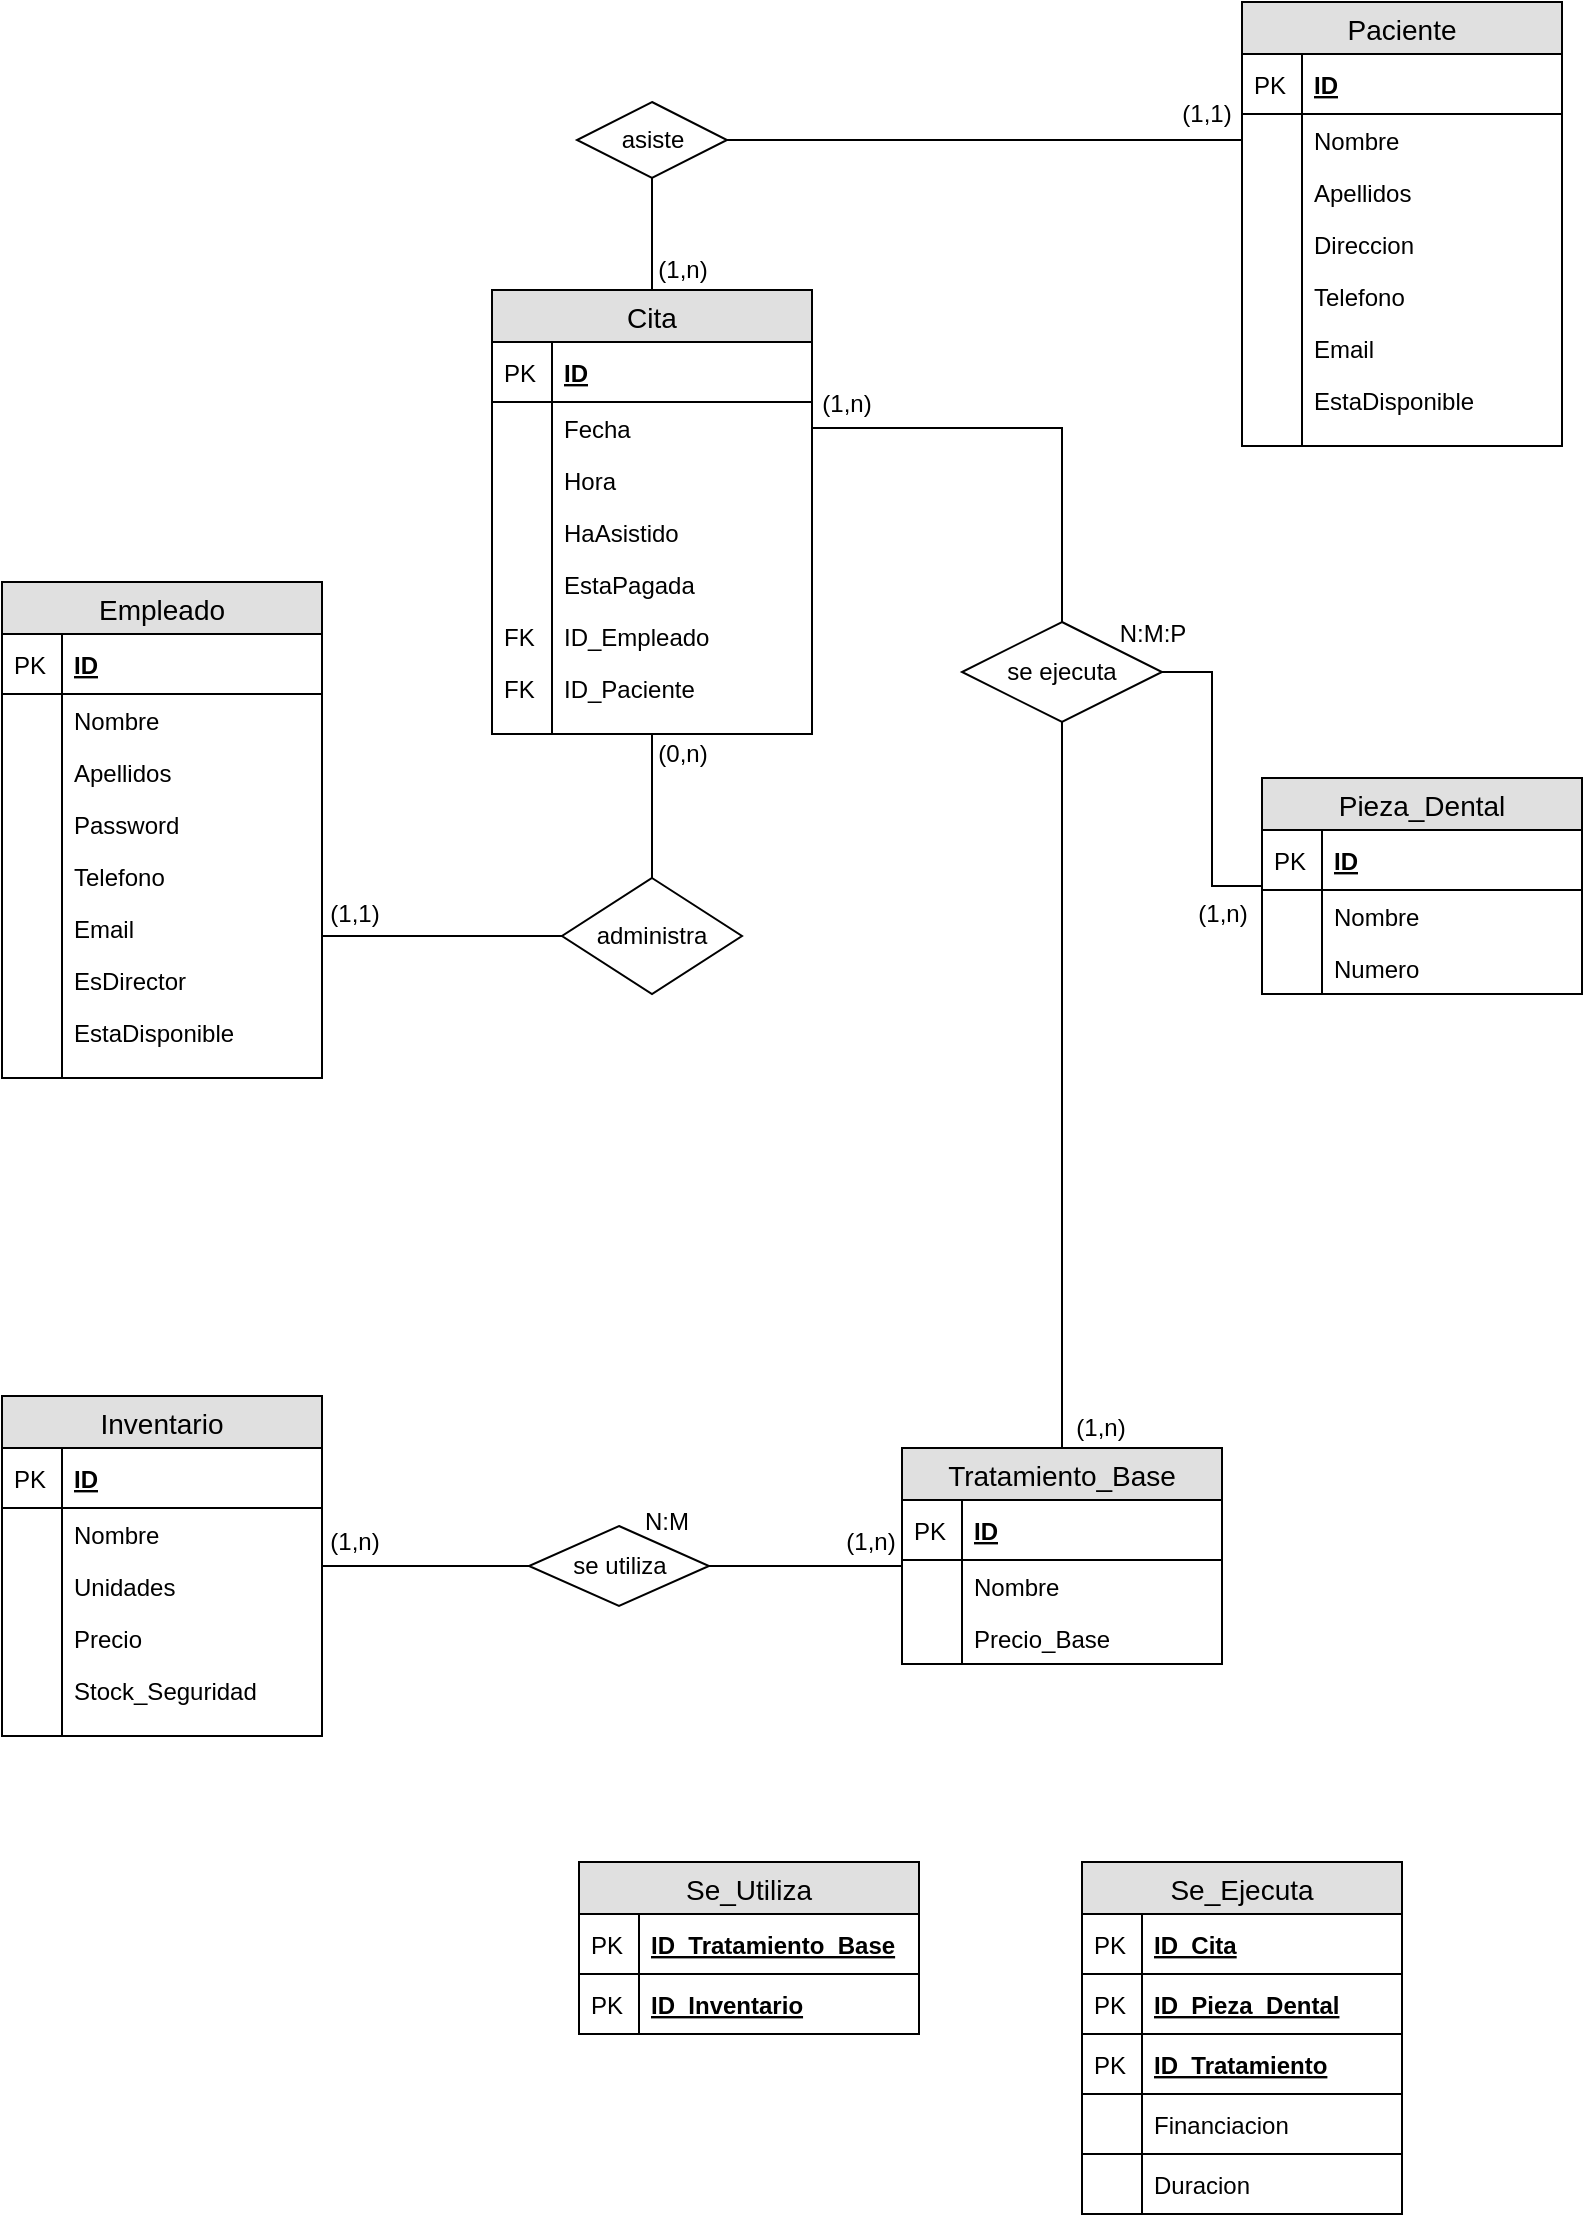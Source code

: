 <mxfile version="12.9.3" type="device"><diagram id="Tx36lfUSjRgfHyOX1LGo" name="Page-1"><mxGraphModel dx="253" dy="187" grid="1" gridSize="10" guides="1" tooltips="1" connect="1" arrows="1" fold="1" page="1" pageScale="1" pageWidth="827" pageHeight="1169" math="0" shadow="0"><root><mxCell id="0"/><mxCell id="1" parent="0"/><mxCell id="aUdV8fE91aCPdXSwW5t3-12" value="Empleado" style="swimlane;fontStyle=0;childLayout=stackLayout;horizontal=1;startSize=26;fillColor=#e0e0e0;horizontalStack=0;resizeParent=1;resizeParentMax=0;resizeLast=0;collapsible=1;marginBottom=0;swimlaneFillColor=#ffffff;align=center;fontSize=14;" parent="1" vertex="1"><mxGeometry x="20" y="320" width="160" height="248" as="geometry"/></mxCell><mxCell id="aUdV8fE91aCPdXSwW5t3-13" value="ID" style="shape=partialRectangle;top=0;left=0;right=0;bottom=1;align=left;verticalAlign=middle;fillColor=none;spacingLeft=34;spacingRight=4;overflow=hidden;rotatable=0;points=[[0,0.5],[1,0.5]];portConstraint=eastwest;dropTarget=0;fontStyle=5;fontSize=12;" parent="aUdV8fE91aCPdXSwW5t3-12" vertex="1"><mxGeometry y="26" width="160" height="30" as="geometry"/></mxCell><mxCell id="aUdV8fE91aCPdXSwW5t3-14" value="PK" style="shape=partialRectangle;top=0;left=0;bottom=0;fillColor=none;align=left;verticalAlign=middle;spacingLeft=4;spacingRight=4;overflow=hidden;rotatable=0;points=[];portConstraint=eastwest;part=1;fontSize=12;" parent="aUdV8fE91aCPdXSwW5t3-13" vertex="1" connectable="0"><mxGeometry width="30" height="30" as="geometry"/></mxCell><mxCell id="aUdV8fE91aCPdXSwW5t3-15" value="Nombre" style="shape=partialRectangle;top=0;left=0;right=0;bottom=0;align=left;verticalAlign=top;fillColor=none;spacingLeft=34;spacingRight=4;overflow=hidden;rotatable=0;points=[[0,0.5],[1,0.5]];portConstraint=eastwest;dropTarget=0;fontSize=12;" parent="aUdV8fE91aCPdXSwW5t3-12" vertex="1"><mxGeometry y="56" width="160" height="26" as="geometry"/></mxCell><mxCell id="aUdV8fE91aCPdXSwW5t3-16" value="" style="shape=partialRectangle;top=0;left=0;bottom=0;fillColor=none;align=left;verticalAlign=top;spacingLeft=4;spacingRight=4;overflow=hidden;rotatable=0;points=[];portConstraint=eastwest;part=1;fontSize=12;" parent="aUdV8fE91aCPdXSwW5t3-15" vertex="1" connectable="0"><mxGeometry width="30" height="26" as="geometry"/></mxCell><mxCell id="aUdV8fE91aCPdXSwW5t3-30" value="Apellidos" style="shape=partialRectangle;top=0;left=0;right=0;bottom=0;align=left;verticalAlign=top;fillColor=none;spacingLeft=34;spacingRight=4;overflow=hidden;rotatable=0;points=[[0,0.5],[1,0.5]];portConstraint=eastwest;dropTarget=0;fontSize=12;" parent="aUdV8fE91aCPdXSwW5t3-12" vertex="1"><mxGeometry y="82" width="160" height="26" as="geometry"/></mxCell><mxCell id="aUdV8fE91aCPdXSwW5t3-31" value="" style="shape=partialRectangle;top=0;left=0;bottom=0;fillColor=none;align=left;verticalAlign=top;spacingLeft=4;spacingRight=4;overflow=hidden;rotatable=0;points=[];portConstraint=eastwest;part=1;fontSize=12;" parent="aUdV8fE91aCPdXSwW5t3-30" vertex="1" connectable="0"><mxGeometry width="30" height="26" as="geometry"/></mxCell><mxCell id="aUdV8fE91aCPdXSwW5t3-28" value="Password" style="shape=partialRectangle;top=0;left=0;right=0;bottom=0;align=left;verticalAlign=top;fillColor=none;spacingLeft=34;spacingRight=4;overflow=hidden;rotatable=0;points=[[0,0.5],[1,0.5]];portConstraint=eastwest;dropTarget=0;fontSize=12;" parent="aUdV8fE91aCPdXSwW5t3-12" vertex="1"><mxGeometry y="108" width="160" height="26" as="geometry"/></mxCell><mxCell id="aUdV8fE91aCPdXSwW5t3-29" value="" style="shape=partialRectangle;top=0;left=0;bottom=0;fillColor=none;align=left;verticalAlign=top;spacingLeft=4;spacingRight=4;overflow=hidden;rotatable=0;points=[];portConstraint=eastwest;part=1;fontSize=12;" parent="aUdV8fE91aCPdXSwW5t3-28" vertex="1" connectable="0"><mxGeometry width="30" height="26" as="geometry"/></mxCell><mxCell id="4-BCz41WJfaNqsG2rHL3-26" value="Telefono" style="shape=partialRectangle;top=0;left=0;right=0;bottom=0;align=left;verticalAlign=top;fillColor=none;spacingLeft=34;spacingRight=4;overflow=hidden;rotatable=0;points=[[0,0.5],[1,0.5]];portConstraint=eastwest;dropTarget=0;fontSize=12;" parent="aUdV8fE91aCPdXSwW5t3-12" vertex="1"><mxGeometry y="134" width="160" height="26" as="geometry"/></mxCell><mxCell id="4-BCz41WJfaNqsG2rHL3-27" value="" style="shape=partialRectangle;top=0;left=0;bottom=0;fillColor=none;align=left;verticalAlign=top;spacingLeft=4;spacingRight=4;overflow=hidden;rotatable=0;points=[];portConstraint=eastwest;part=1;fontSize=12;" parent="4-BCz41WJfaNqsG2rHL3-26" vertex="1" connectable="0"><mxGeometry width="30" height="26" as="geometry"/></mxCell><mxCell id="4-BCz41WJfaNqsG2rHL3-28" value="Email" style="shape=partialRectangle;top=0;left=0;right=0;bottom=0;align=left;verticalAlign=top;fillColor=none;spacingLeft=34;spacingRight=4;overflow=hidden;rotatable=0;points=[[0,0.5],[1,0.5]];portConstraint=eastwest;dropTarget=0;fontSize=12;" parent="aUdV8fE91aCPdXSwW5t3-12" vertex="1"><mxGeometry y="160" width="160" height="26" as="geometry"/></mxCell><mxCell id="4-BCz41WJfaNqsG2rHL3-29" value="" style="shape=partialRectangle;top=0;left=0;bottom=0;fillColor=none;align=left;verticalAlign=top;spacingLeft=4;spacingRight=4;overflow=hidden;rotatable=0;points=[];portConstraint=eastwest;part=1;fontSize=12;" parent="4-BCz41WJfaNqsG2rHL3-28" vertex="1" connectable="0"><mxGeometry width="30" height="26" as="geometry"/></mxCell><mxCell id="DGEIQFM5SHNX0tYBTU3q-7" value="EsDirector" style="shape=partialRectangle;top=0;left=0;right=0;bottom=0;align=left;verticalAlign=top;fillColor=none;spacingLeft=34;spacingRight=4;overflow=hidden;rotatable=0;points=[[0,0.5],[1,0.5]];portConstraint=eastwest;dropTarget=0;fontSize=12;" parent="aUdV8fE91aCPdXSwW5t3-12" vertex="1"><mxGeometry y="186" width="160" height="26" as="geometry"/></mxCell><mxCell id="DGEIQFM5SHNX0tYBTU3q-8" value="" style="shape=partialRectangle;top=0;left=0;bottom=0;fillColor=none;align=left;verticalAlign=top;spacingLeft=4;spacingRight=4;overflow=hidden;rotatable=0;points=[];portConstraint=eastwest;part=1;fontSize=12;" parent="DGEIQFM5SHNX0tYBTU3q-7" vertex="1" connectable="0"><mxGeometry width="30" height="26" as="geometry"/></mxCell><mxCell id="POYbCG-bSl3dPNuhUvA1-7" value="EstaDisponible" style="shape=partialRectangle;top=0;left=0;right=0;bottom=0;align=left;verticalAlign=top;fillColor=none;spacingLeft=34;spacingRight=4;overflow=hidden;rotatable=0;points=[[0,0.5],[1,0.5]];portConstraint=eastwest;dropTarget=0;fontSize=12;" vertex="1" parent="aUdV8fE91aCPdXSwW5t3-12"><mxGeometry y="212" width="160" height="26" as="geometry"/></mxCell><mxCell id="POYbCG-bSl3dPNuhUvA1-8" value="" style="shape=partialRectangle;top=0;left=0;bottom=0;fillColor=none;align=left;verticalAlign=top;spacingLeft=4;spacingRight=4;overflow=hidden;rotatable=0;points=[];portConstraint=eastwest;part=1;fontSize=12;" vertex="1" connectable="0" parent="POYbCG-bSl3dPNuhUvA1-7"><mxGeometry width="30" height="26" as="geometry"/></mxCell><mxCell id="aUdV8fE91aCPdXSwW5t3-17" value="" style="shape=partialRectangle;top=0;left=0;right=0;bottom=0;align=left;verticalAlign=top;fillColor=none;spacingLeft=34;spacingRight=4;overflow=hidden;rotatable=0;points=[[0,0.5],[1,0.5]];portConstraint=eastwest;dropTarget=0;fontSize=12;" parent="aUdV8fE91aCPdXSwW5t3-12" vertex="1"><mxGeometry y="238" width="160" height="10" as="geometry"/></mxCell><mxCell id="aUdV8fE91aCPdXSwW5t3-18" value="" style="shape=partialRectangle;top=0;left=0;bottom=0;fillColor=none;align=left;verticalAlign=top;spacingLeft=4;spacingRight=4;overflow=hidden;rotatable=0;points=[];portConstraint=eastwest;part=1;fontSize=12;" parent="aUdV8fE91aCPdXSwW5t3-17" vertex="1" connectable="0"><mxGeometry width="30" height="10" as="geometry"/></mxCell><mxCell id="aUdV8fE91aCPdXSwW5t3-94" value="" style="edgeStyle=orthogonalEdgeStyle;rounded=0;orthogonalLoop=1;jettySize=auto;html=1;endArrow=none;endFill=0;entryX=0.5;entryY=1;entryDx=0;entryDy=0;entryPerimeter=0;" parent="1" source="aUdV8fE91aCPdXSwW5t3-84" target="aUdV8fE91aCPdXSwW5t3-41" edge="1"><mxGeometry relative="1" as="geometry"><mxPoint x="345" y="292" as="targetPoint"/></mxGeometry></mxCell><mxCell id="POYbCG-bSl3dPNuhUvA1-14" value="" style="edgeStyle=orthogonalEdgeStyle;rounded=0;orthogonalLoop=1;jettySize=auto;html=1;endArrow=none;endFill=0;entryX=1;entryY=0.654;entryDx=0;entryDy=0;entryPerimeter=0;" edge="1" parent="1" source="aUdV8fE91aCPdXSwW5t3-84" target="4-BCz41WJfaNqsG2rHL3-28"><mxGeometry relative="1" as="geometry"><mxPoint x="226.5" y="497" as="targetPoint"/></mxGeometry></mxCell><mxCell id="aUdV8fE91aCPdXSwW5t3-84" value="administra" style="shape=rhombus;perimeter=rhombusPerimeter;whiteSpace=wrap;html=1;align=center;" parent="1" vertex="1"><mxGeometry x="300" y="468" width="90" height="58" as="geometry"/></mxCell><mxCell id="aUdV8fE91aCPdXSwW5t3-117" style="edgeStyle=orthogonalEdgeStyle;rounded=0;orthogonalLoop=1;jettySize=auto;html=1;entryX=0.5;entryY=1;entryDx=0;entryDy=0;endArrow=none;endFill=0;" parent="1" source="aUdV8fE91aCPdXSwW5t3-32" target="aUdV8fE91aCPdXSwW5t3-115" edge="1"><mxGeometry relative="1" as="geometry"/></mxCell><mxCell id="aUdV8fE91aCPdXSwW5t3-32" value="Cita" style="swimlane;fontStyle=0;childLayout=stackLayout;horizontal=1;startSize=26;fillColor=#e0e0e0;horizontalStack=0;resizeParent=1;resizeParentMax=0;resizeLast=0;collapsible=1;marginBottom=0;swimlaneFillColor=#ffffff;align=center;fontSize=14;" parent="1" vertex="1"><mxGeometry x="265" y="174" width="160" height="222" as="geometry"/></mxCell><mxCell id="aUdV8fE91aCPdXSwW5t3-33" value="ID" style="shape=partialRectangle;top=0;left=0;right=0;bottom=1;align=left;verticalAlign=middle;fillColor=none;spacingLeft=34;spacingRight=4;overflow=hidden;rotatable=0;points=[[0,0.5],[1,0.5]];portConstraint=eastwest;dropTarget=0;fontStyle=5;fontSize=12;" parent="aUdV8fE91aCPdXSwW5t3-32" vertex="1"><mxGeometry y="26" width="160" height="30" as="geometry"/></mxCell><mxCell id="aUdV8fE91aCPdXSwW5t3-34" value="PK" style="shape=partialRectangle;top=0;left=0;bottom=0;fillColor=none;align=left;verticalAlign=middle;spacingLeft=4;spacingRight=4;overflow=hidden;rotatable=0;points=[];portConstraint=eastwest;part=1;fontSize=12;" parent="aUdV8fE91aCPdXSwW5t3-33" vertex="1" connectable="0"><mxGeometry width="30" height="30" as="geometry"/></mxCell><mxCell id="aUdV8fE91aCPdXSwW5t3-35" value="Fecha" style="shape=partialRectangle;top=0;left=0;right=0;bottom=0;align=left;verticalAlign=top;fillColor=none;spacingLeft=34;spacingRight=4;overflow=hidden;rotatable=0;points=[[0,0.5],[1,0.5]];portConstraint=eastwest;dropTarget=0;fontSize=12;" parent="aUdV8fE91aCPdXSwW5t3-32" vertex="1"><mxGeometry y="56" width="160" height="26" as="geometry"/></mxCell><mxCell id="aUdV8fE91aCPdXSwW5t3-36" value="" style="shape=partialRectangle;top=0;left=0;bottom=0;fillColor=none;align=left;verticalAlign=top;spacingLeft=4;spacingRight=4;overflow=hidden;rotatable=0;points=[];portConstraint=eastwest;part=1;fontSize=12;" parent="aUdV8fE91aCPdXSwW5t3-35" vertex="1" connectable="0"><mxGeometry width="30" height="26" as="geometry"/></mxCell><mxCell id="POYbCG-bSl3dPNuhUvA1-1" value="Hora" style="shape=partialRectangle;top=0;left=0;right=0;bottom=0;align=left;verticalAlign=top;fillColor=none;spacingLeft=34;spacingRight=4;overflow=hidden;rotatable=0;points=[[0,0.5],[1,0.5]];portConstraint=eastwest;dropTarget=0;fontSize=12;" vertex="1" parent="aUdV8fE91aCPdXSwW5t3-32"><mxGeometry y="82" width="160" height="26" as="geometry"/></mxCell><mxCell id="POYbCG-bSl3dPNuhUvA1-2" value="" style="shape=partialRectangle;top=0;left=0;bottom=0;fillColor=none;align=left;verticalAlign=top;spacingLeft=4;spacingRight=4;overflow=hidden;rotatable=0;points=[];portConstraint=eastwest;part=1;fontSize=12;" vertex="1" connectable="0" parent="POYbCG-bSl3dPNuhUvA1-1"><mxGeometry width="30" height="26" as="geometry"/></mxCell><mxCell id="POYbCG-bSl3dPNuhUvA1-3" value="HaAsistido" style="shape=partialRectangle;top=0;left=0;right=0;bottom=0;align=left;verticalAlign=top;fillColor=none;spacingLeft=34;spacingRight=4;overflow=hidden;rotatable=0;points=[[0,0.5],[1,0.5]];portConstraint=eastwest;dropTarget=0;fontSize=12;" vertex="1" parent="aUdV8fE91aCPdXSwW5t3-32"><mxGeometry y="108" width="160" height="26" as="geometry"/></mxCell><mxCell id="POYbCG-bSl3dPNuhUvA1-4" value="" style="shape=partialRectangle;top=0;left=0;bottom=0;fillColor=none;align=left;verticalAlign=top;spacingLeft=4;spacingRight=4;overflow=hidden;rotatable=0;points=[];portConstraint=eastwest;part=1;fontSize=12;" vertex="1" connectable="0" parent="POYbCG-bSl3dPNuhUvA1-3"><mxGeometry width="30" height="26" as="geometry"/></mxCell><mxCell id="POYbCG-bSl3dPNuhUvA1-11" value="EstaPagada" style="shape=partialRectangle;top=0;left=0;right=0;bottom=0;align=left;verticalAlign=top;fillColor=none;spacingLeft=34;spacingRight=4;overflow=hidden;rotatable=0;points=[[0,0.5],[1,0.5]];portConstraint=eastwest;dropTarget=0;fontSize=12;" vertex="1" parent="aUdV8fE91aCPdXSwW5t3-32"><mxGeometry y="134" width="160" height="26" as="geometry"/></mxCell><mxCell id="POYbCG-bSl3dPNuhUvA1-12" value="" style="shape=partialRectangle;top=0;left=0;bottom=0;fillColor=none;align=left;verticalAlign=top;spacingLeft=4;spacingRight=4;overflow=hidden;rotatable=0;points=[];portConstraint=eastwest;part=1;fontSize=12;" vertex="1" connectable="0" parent="POYbCG-bSl3dPNuhUvA1-11"><mxGeometry width="30" height="26" as="geometry"/></mxCell><mxCell id="4-BCz41WJfaNqsG2rHL3-3" value="ID_Empleado" style="shape=partialRectangle;top=0;left=0;right=0;bottom=0;align=left;verticalAlign=top;fillColor=none;spacingLeft=34;spacingRight=4;overflow=hidden;rotatable=0;points=[[0,0.5],[1,0.5]];portConstraint=eastwest;dropTarget=0;fontSize=12;" parent="aUdV8fE91aCPdXSwW5t3-32" vertex="1"><mxGeometry y="160" width="160" height="26" as="geometry"/></mxCell><mxCell id="4-BCz41WJfaNqsG2rHL3-4" value="FK" style="shape=partialRectangle;top=0;left=0;bottom=0;fillColor=none;align=left;verticalAlign=top;spacingLeft=4;spacingRight=4;overflow=hidden;rotatable=0;points=[];portConstraint=eastwest;part=1;fontSize=12;" parent="4-BCz41WJfaNqsG2rHL3-3" vertex="1" connectable="0"><mxGeometry width="30" height="26" as="geometry"/></mxCell><mxCell id="4-BCz41WJfaNqsG2rHL3-19" value="ID_Paciente" style="shape=partialRectangle;top=0;left=0;right=0;bottom=0;align=left;verticalAlign=top;fillColor=none;spacingLeft=34;spacingRight=4;overflow=hidden;rotatable=0;points=[[0,0.5],[1,0.5]];portConstraint=eastwest;dropTarget=0;fontSize=12;" parent="aUdV8fE91aCPdXSwW5t3-32" vertex="1"><mxGeometry y="186" width="160" height="26" as="geometry"/></mxCell><mxCell id="4-BCz41WJfaNqsG2rHL3-20" value="FK" style="shape=partialRectangle;top=0;left=0;bottom=0;fillColor=none;align=left;verticalAlign=top;spacingLeft=4;spacingRight=4;overflow=hidden;rotatable=0;points=[];portConstraint=eastwest;part=1;fontSize=12;" parent="4-BCz41WJfaNqsG2rHL3-19" vertex="1" connectable="0"><mxGeometry width="30" height="26" as="geometry"/></mxCell><mxCell id="aUdV8fE91aCPdXSwW5t3-41" value="" style="shape=partialRectangle;top=0;left=0;right=0;bottom=0;align=left;verticalAlign=top;fillColor=none;spacingLeft=34;spacingRight=4;overflow=hidden;rotatable=0;points=[[0,0.5],[1,0.5]];portConstraint=eastwest;dropTarget=0;fontSize=12;" parent="aUdV8fE91aCPdXSwW5t3-32" vertex="1"><mxGeometry y="212" width="160" height="10" as="geometry"/></mxCell><mxCell id="aUdV8fE91aCPdXSwW5t3-42" value="" style="shape=partialRectangle;top=0;left=0;bottom=0;fillColor=none;align=left;verticalAlign=top;spacingLeft=4;spacingRight=4;overflow=hidden;rotatable=0;points=[];portConstraint=eastwest;part=1;fontSize=12;" parent="aUdV8fE91aCPdXSwW5t3-41" vertex="1" connectable="0"><mxGeometry width="30" height="10" as="geometry"/></mxCell><mxCell id="aUdV8fE91aCPdXSwW5t3-113" value="(1,1)" style="text;html=1;align=center;verticalAlign=middle;resizable=0;points=[];autosize=1;" parent="1" vertex="1"><mxGeometry x="176" y="476" width="40" height="20" as="geometry"/></mxCell><mxCell id="aUdV8fE91aCPdXSwW5t3-114" value="(0,n)" style="text;html=1;align=center;verticalAlign=middle;resizable=0;points=[];autosize=1;" parent="1" vertex="1"><mxGeometry x="340" y="396" width="40" height="20" as="geometry"/></mxCell><mxCell id="aUdV8fE91aCPdXSwW5t3-118" style="edgeStyle=orthogonalEdgeStyle;rounded=0;orthogonalLoop=1;jettySize=auto;html=1;entryX=0;entryY=0.5;entryDx=0;entryDy=0;endArrow=none;endFill=0;" parent="1" source="aUdV8fE91aCPdXSwW5t3-115" target="aUdV8fE91aCPdXSwW5t3-68" edge="1"><mxGeometry relative="1" as="geometry"/></mxCell><mxCell id="aUdV8fE91aCPdXSwW5t3-115" value="asiste" style="shape=rhombus;perimeter=rhombusPerimeter;whiteSpace=wrap;html=1;align=center;" parent="1" vertex="1"><mxGeometry x="307.5" y="80" width="75" height="38" as="geometry"/></mxCell><mxCell id="aUdV8fE91aCPdXSwW5t3-119" value="(1,1)" style="text;html=1;align=center;verticalAlign=middle;resizable=0;points=[];autosize=1;" parent="1" vertex="1"><mxGeometry x="602" y="76" width="40" height="20" as="geometry"/></mxCell><mxCell id="aUdV8fE91aCPdXSwW5t3-120" value="(1,n)" style="text;html=1;align=center;verticalAlign=middle;resizable=0;points=[];autosize=1;" parent="1" vertex="1"><mxGeometry x="340" y="154" width="40" height="20" as="geometry"/></mxCell><mxCell id="aUdV8fE91aCPdXSwW5t3-65" value="Paciente" style="swimlane;fontStyle=0;childLayout=stackLayout;horizontal=1;startSize=26;fillColor=#e0e0e0;horizontalStack=0;resizeParent=1;resizeParentMax=0;resizeLast=0;collapsible=1;marginBottom=0;swimlaneFillColor=#ffffff;align=center;fontSize=14;" parent="1" vertex="1"><mxGeometry x="640" y="30" width="160" height="222" as="geometry"/></mxCell><mxCell id="aUdV8fE91aCPdXSwW5t3-66" value="ID" style="shape=partialRectangle;top=0;left=0;right=0;bottom=1;align=left;verticalAlign=middle;fillColor=none;spacingLeft=34;spacingRight=4;overflow=hidden;rotatable=0;points=[[0,0.5],[1,0.5]];portConstraint=eastwest;dropTarget=0;fontStyle=5;fontSize=12;" parent="aUdV8fE91aCPdXSwW5t3-65" vertex="1"><mxGeometry y="26" width="160" height="30" as="geometry"/></mxCell><mxCell id="aUdV8fE91aCPdXSwW5t3-67" value="PK" style="shape=partialRectangle;top=0;left=0;bottom=0;fillColor=none;align=left;verticalAlign=middle;spacingLeft=4;spacingRight=4;overflow=hidden;rotatable=0;points=[];portConstraint=eastwest;part=1;fontSize=12;" parent="aUdV8fE91aCPdXSwW5t3-66" vertex="1" connectable="0"><mxGeometry width="30" height="30" as="geometry"/></mxCell><mxCell id="aUdV8fE91aCPdXSwW5t3-68" value="Nombre" style="shape=partialRectangle;top=0;left=0;right=0;bottom=0;align=left;verticalAlign=top;fillColor=none;spacingLeft=34;spacingRight=4;overflow=hidden;rotatable=0;points=[[0,0.5],[1,0.5]];portConstraint=eastwest;dropTarget=0;fontSize=12;" parent="aUdV8fE91aCPdXSwW5t3-65" vertex="1"><mxGeometry y="56" width="160" height="26" as="geometry"/></mxCell><mxCell id="aUdV8fE91aCPdXSwW5t3-69" value="" style="shape=partialRectangle;top=0;left=0;bottom=0;fillColor=none;align=left;verticalAlign=top;spacingLeft=4;spacingRight=4;overflow=hidden;rotatable=0;points=[];portConstraint=eastwest;part=1;fontSize=12;" parent="aUdV8fE91aCPdXSwW5t3-68" vertex="1" connectable="0"><mxGeometry width="30" height="26" as="geometry"/></mxCell><mxCell id="aUdV8fE91aCPdXSwW5t3-70" value="Apellidos" style="shape=partialRectangle;top=0;left=0;right=0;bottom=0;align=left;verticalAlign=top;fillColor=none;spacingLeft=34;spacingRight=4;overflow=hidden;rotatable=0;points=[[0,0.5],[1,0.5]];portConstraint=eastwest;dropTarget=0;fontSize=12;" parent="aUdV8fE91aCPdXSwW5t3-65" vertex="1"><mxGeometry y="82" width="160" height="26" as="geometry"/></mxCell><mxCell id="aUdV8fE91aCPdXSwW5t3-71" value="" style="shape=partialRectangle;top=0;left=0;bottom=0;fillColor=none;align=left;verticalAlign=top;spacingLeft=4;spacingRight=4;overflow=hidden;rotatable=0;points=[];portConstraint=eastwest;part=1;fontSize=12;" parent="aUdV8fE91aCPdXSwW5t3-70" vertex="1" connectable="0"><mxGeometry width="30" height="26" as="geometry"/></mxCell><mxCell id="aUdV8fE91aCPdXSwW5t3-72" value="Direccion" style="shape=partialRectangle;top=0;left=0;right=0;bottom=0;align=left;verticalAlign=top;fillColor=none;spacingLeft=34;spacingRight=4;overflow=hidden;rotatable=0;points=[[0,0.5],[1,0.5]];portConstraint=eastwest;dropTarget=0;fontSize=12;" parent="aUdV8fE91aCPdXSwW5t3-65" vertex="1"><mxGeometry y="108" width="160" height="26" as="geometry"/></mxCell><mxCell id="aUdV8fE91aCPdXSwW5t3-73" value="" style="shape=partialRectangle;top=0;left=0;bottom=0;fillColor=none;align=left;verticalAlign=top;spacingLeft=4;spacingRight=4;overflow=hidden;rotatable=0;points=[];portConstraint=eastwest;part=1;fontSize=12;" parent="aUdV8fE91aCPdXSwW5t3-72" vertex="1" connectable="0"><mxGeometry width="30" height="26" as="geometry"/></mxCell><mxCell id="4-BCz41WJfaNqsG2rHL3-21" value="Telefono" style="shape=partialRectangle;top=0;left=0;right=0;bottom=0;align=left;verticalAlign=top;fillColor=none;spacingLeft=34;spacingRight=4;overflow=hidden;rotatable=0;points=[[0,0.5],[1,0.5]];portConstraint=eastwest;dropTarget=0;fontSize=12;" parent="aUdV8fE91aCPdXSwW5t3-65" vertex="1"><mxGeometry y="134" width="160" height="26" as="geometry"/></mxCell><mxCell id="4-BCz41WJfaNqsG2rHL3-22" value="" style="shape=partialRectangle;top=0;left=0;bottom=0;fillColor=none;align=left;verticalAlign=top;spacingLeft=4;spacingRight=4;overflow=hidden;rotatable=0;points=[];portConstraint=eastwest;part=1;fontSize=12;" parent="4-BCz41WJfaNqsG2rHL3-21" vertex="1" connectable="0"><mxGeometry width="30" height="26" as="geometry"/></mxCell><mxCell id="4-BCz41WJfaNqsG2rHL3-23" value="Email" style="shape=partialRectangle;top=0;left=0;right=0;bottom=0;align=left;verticalAlign=top;fillColor=none;spacingLeft=34;spacingRight=4;overflow=hidden;rotatable=0;points=[[0,0.5],[1,0.5]];portConstraint=eastwest;dropTarget=0;fontSize=12;" parent="aUdV8fE91aCPdXSwW5t3-65" vertex="1"><mxGeometry y="160" width="160" height="26" as="geometry"/></mxCell><mxCell id="4-BCz41WJfaNqsG2rHL3-24" value="" style="shape=partialRectangle;top=0;left=0;bottom=0;fillColor=none;align=left;verticalAlign=top;spacingLeft=4;spacingRight=4;overflow=hidden;rotatable=0;points=[];portConstraint=eastwest;part=1;fontSize=12;" parent="4-BCz41WJfaNqsG2rHL3-23" vertex="1" connectable="0"><mxGeometry width="30" height="26" as="geometry"/></mxCell><mxCell id="POYbCG-bSl3dPNuhUvA1-9" value="EstaDisponible" style="shape=partialRectangle;top=0;left=0;right=0;bottom=0;align=left;verticalAlign=top;fillColor=none;spacingLeft=34;spacingRight=4;overflow=hidden;rotatable=0;points=[[0,0.5],[1,0.5]];portConstraint=eastwest;dropTarget=0;fontSize=12;" vertex="1" parent="aUdV8fE91aCPdXSwW5t3-65"><mxGeometry y="186" width="160" height="26" as="geometry"/></mxCell><mxCell id="POYbCG-bSl3dPNuhUvA1-10" value="" style="shape=partialRectangle;top=0;left=0;bottom=0;fillColor=none;align=left;verticalAlign=top;spacingLeft=4;spacingRight=4;overflow=hidden;rotatable=0;points=[];portConstraint=eastwest;part=1;fontSize=12;" vertex="1" connectable="0" parent="POYbCG-bSl3dPNuhUvA1-9"><mxGeometry width="30" height="26" as="geometry"/></mxCell><mxCell id="aUdV8fE91aCPdXSwW5t3-74" value="" style="shape=partialRectangle;top=0;left=0;right=0;bottom=0;align=left;verticalAlign=top;fillColor=none;spacingLeft=34;spacingRight=4;overflow=hidden;rotatable=0;points=[[0,0.5],[1,0.5]];portConstraint=eastwest;dropTarget=0;fontSize=12;" parent="aUdV8fE91aCPdXSwW5t3-65" vertex="1"><mxGeometry y="212" width="160" height="10" as="geometry"/></mxCell><mxCell id="aUdV8fE91aCPdXSwW5t3-75" value="" style="shape=partialRectangle;top=0;left=0;bottom=0;fillColor=none;align=left;verticalAlign=top;spacingLeft=4;spacingRight=4;overflow=hidden;rotatable=0;points=[];portConstraint=eastwest;part=1;fontSize=12;" parent="aUdV8fE91aCPdXSwW5t3-74" vertex="1" connectable="0"><mxGeometry width="30" height="10" as="geometry"/></mxCell><mxCell id="aUdV8fE91aCPdXSwW5t3-141" style="edgeStyle=orthogonalEdgeStyle;rounded=0;orthogonalLoop=1;jettySize=auto;html=1;entryX=1;entryY=0.5;entryDx=0;entryDy=0;endArrow=none;endFill=0;" parent="1" source="aUdV8fE91aCPdXSwW5t3-43" target="aUdV8fE91aCPdXSwW5t3-138" edge="1"><mxGeometry relative="1" as="geometry"/></mxCell><mxCell id="aUdV8fE91aCPdXSwW5t3-138" value="se ejecuta" style="shape=rhombus;perimeter=rhombusPerimeter;whiteSpace=wrap;html=1;align=center;" parent="1" vertex="1"><mxGeometry x="500" y="340" width="100" height="50" as="geometry"/></mxCell><mxCell id="aUdV8fE91aCPdXSwW5t3-139" style="edgeStyle=orthogonalEdgeStyle;rounded=0;orthogonalLoop=1;jettySize=auto;html=1;entryX=0.5;entryY=0;entryDx=0;entryDy=0;endArrow=none;endFill=0;" parent="1" source="aUdV8fE91aCPdXSwW5t3-35" target="aUdV8fE91aCPdXSwW5t3-138" edge="1"><mxGeometry relative="1" as="geometry"/></mxCell><mxCell id="aUdV8fE91aCPdXSwW5t3-140" style="edgeStyle=orthogonalEdgeStyle;rounded=0;orthogonalLoop=1;jettySize=auto;html=1;entryX=0.5;entryY=1;entryDx=0;entryDy=0;endArrow=none;endFill=0;exitX=0.5;exitY=0;exitDx=0;exitDy=0;" parent="1" source="aUdV8fE91aCPdXSwW5t3-54" target="aUdV8fE91aCPdXSwW5t3-138" edge="1"><mxGeometry relative="1" as="geometry"/></mxCell><mxCell id="aUdV8fE91aCPdXSwW5t3-142" value="(1,n)" style="text;html=1;align=center;verticalAlign=middle;resizable=0;points=[];autosize=1;" parent="1" vertex="1"><mxGeometry x="549" y="733" width="40" height="20" as="geometry"/></mxCell><mxCell id="aUdV8fE91aCPdXSwW5t3-143" value="(1,n)" style="text;html=1;align=center;verticalAlign=middle;resizable=0;points=[];autosize=1;" parent="1" vertex="1"><mxGeometry x="610" y="476" width="40" height="20" as="geometry"/></mxCell><mxCell id="aUdV8fE91aCPdXSwW5t3-145" value="(1,n)" style="text;html=1;align=center;verticalAlign=middle;resizable=0;points=[];autosize=1;" parent="1" vertex="1"><mxGeometry x="422" y="221" width="40" height="20" as="geometry"/></mxCell><mxCell id="aUdV8fE91aCPdXSwW5t3-148" value="N:M:P" style="text;html=1;align=center;verticalAlign=middle;resizable=0;points=[];autosize=1;" parent="1" vertex="1"><mxGeometry x="570" y="336" width="50" height="20" as="geometry"/></mxCell><mxCell id="aUdV8fE91aCPdXSwW5t3-43" value="Pieza_Dental" style="swimlane;fontStyle=0;childLayout=stackLayout;horizontal=1;startSize=26;fillColor=#e0e0e0;horizontalStack=0;resizeParent=1;resizeParentMax=0;resizeLast=0;collapsible=1;marginBottom=0;swimlaneFillColor=#ffffff;align=center;fontSize=14;" parent="1" vertex="1"><mxGeometry x="650" y="418" width="160" height="108" as="geometry"><mxRectangle x="640" y="720" width="120" height="26" as="alternateBounds"/></mxGeometry></mxCell><mxCell id="aUdV8fE91aCPdXSwW5t3-44" value="ID" style="shape=partialRectangle;top=0;left=0;right=0;bottom=1;align=left;verticalAlign=middle;fillColor=none;spacingLeft=34;spacingRight=4;overflow=hidden;rotatable=0;points=[[0,0.5],[1,0.5]];portConstraint=eastwest;dropTarget=0;fontStyle=5;fontSize=12;" parent="aUdV8fE91aCPdXSwW5t3-43" vertex="1"><mxGeometry y="26" width="160" height="30" as="geometry"/></mxCell><mxCell id="aUdV8fE91aCPdXSwW5t3-45" value="PK" style="shape=partialRectangle;top=0;left=0;bottom=0;fillColor=none;align=left;verticalAlign=middle;spacingLeft=4;spacingRight=4;overflow=hidden;rotatable=0;points=[];portConstraint=eastwest;part=1;fontSize=12;" parent="aUdV8fE91aCPdXSwW5t3-44" vertex="1" connectable="0"><mxGeometry width="30" height="30" as="geometry"/></mxCell><mxCell id="aUdV8fE91aCPdXSwW5t3-46" value="Nombre" style="shape=partialRectangle;top=0;left=0;right=0;bottom=0;align=left;verticalAlign=top;fillColor=none;spacingLeft=34;spacingRight=4;overflow=hidden;rotatable=0;points=[[0,0.5],[1,0.5]];portConstraint=eastwest;dropTarget=0;fontSize=12;" parent="aUdV8fE91aCPdXSwW5t3-43" vertex="1"><mxGeometry y="56" width="160" height="26" as="geometry"/></mxCell><mxCell id="aUdV8fE91aCPdXSwW5t3-47" value="" style="shape=partialRectangle;top=0;left=0;bottom=0;fillColor=none;align=left;verticalAlign=top;spacingLeft=4;spacingRight=4;overflow=hidden;rotatable=0;points=[];portConstraint=eastwest;part=1;fontSize=12;" parent="aUdV8fE91aCPdXSwW5t3-46" vertex="1" connectable="0"><mxGeometry width="30" height="26" as="geometry"/></mxCell><mxCell id="aUdV8fE91aCPdXSwW5t3-48" value="Numero" style="shape=partialRectangle;top=0;left=0;right=0;bottom=0;align=left;verticalAlign=top;fillColor=none;spacingLeft=34;spacingRight=4;overflow=hidden;rotatable=0;points=[[0,0.5],[1,0.5]];portConstraint=eastwest;dropTarget=0;fontSize=12;" parent="aUdV8fE91aCPdXSwW5t3-43" vertex="1"><mxGeometry y="82" width="160" height="26" as="geometry"/></mxCell><mxCell id="aUdV8fE91aCPdXSwW5t3-49" value="" style="shape=partialRectangle;top=0;left=0;bottom=0;fillColor=none;align=left;verticalAlign=top;spacingLeft=4;spacingRight=4;overflow=hidden;rotatable=0;points=[];portConstraint=eastwest;part=1;fontSize=12;" parent="aUdV8fE91aCPdXSwW5t3-48" vertex="1" connectable="0"><mxGeometry width="30" height="26" as="geometry"/></mxCell><mxCell id="aUdV8fE91aCPdXSwW5t3-176" value="Se_Ejecuta" style="swimlane;fontStyle=0;childLayout=stackLayout;horizontal=1;startSize=26;fillColor=#e0e0e0;horizontalStack=0;resizeParent=1;resizeParentMax=0;resizeLast=0;collapsible=1;marginBottom=0;swimlaneFillColor=#ffffff;align=center;fontSize=14;" parent="1" vertex="1"><mxGeometry x="560" y="960" width="160" height="176" as="geometry"/></mxCell><mxCell id="aUdV8fE91aCPdXSwW5t3-177" value="ID_Cita" style="shape=partialRectangle;top=0;left=0;right=0;bottom=1;align=left;verticalAlign=middle;fillColor=none;spacingLeft=34;spacingRight=4;overflow=hidden;rotatable=0;points=[[0,0.5],[1,0.5]];portConstraint=eastwest;dropTarget=0;fontStyle=5;fontSize=12;" parent="aUdV8fE91aCPdXSwW5t3-176" vertex="1"><mxGeometry y="26" width="160" height="30" as="geometry"/></mxCell><mxCell id="aUdV8fE91aCPdXSwW5t3-178" value="PK" style="shape=partialRectangle;top=0;left=0;bottom=0;fillColor=none;align=left;verticalAlign=middle;spacingLeft=4;spacingRight=4;overflow=hidden;rotatable=0;points=[];portConstraint=eastwest;part=1;fontSize=12;" parent="aUdV8fE91aCPdXSwW5t3-177" vertex="1" connectable="0"><mxGeometry width="30" height="30" as="geometry"/></mxCell><mxCell id="aUdV8fE91aCPdXSwW5t3-185" value="ID_Pieza_Dental" style="shape=partialRectangle;top=0;left=0;right=0;bottom=1;align=left;verticalAlign=middle;fillColor=none;spacingLeft=34;spacingRight=4;overflow=hidden;rotatable=0;points=[[0,0.5],[1,0.5]];portConstraint=eastwest;dropTarget=0;fontStyle=5;fontSize=12;" parent="aUdV8fE91aCPdXSwW5t3-176" vertex="1"><mxGeometry y="56" width="160" height="30" as="geometry"/></mxCell><mxCell id="aUdV8fE91aCPdXSwW5t3-186" value="PK" style="shape=partialRectangle;top=0;left=0;bottom=0;fillColor=none;align=left;verticalAlign=middle;spacingLeft=4;spacingRight=4;overflow=hidden;rotatable=0;points=[];portConstraint=eastwest;part=1;fontSize=12;" parent="aUdV8fE91aCPdXSwW5t3-185" vertex="1" connectable="0"><mxGeometry width="30" height="30" as="geometry"/></mxCell><mxCell id="aUdV8fE91aCPdXSwW5t3-187" value="ID_Tratamiento" style="shape=partialRectangle;top=0;left=0;right=0;bottom=1;align=left;verticalAlign=middle;fillColor=none;spacingLeft=34;spacingRight=4;overflow=hidden;rotatable=0;points=[[0,0.5],[1,0.5]];portConstraint=eastwest;dropTarget=0;fontStyle=5;fontSize=12;" parent="aUdV8fE91aCPdXSwW5t3-176" vertex="1"><mxGeometry y="86" width="160" height="30" as="geometry"/></mxCell><mxCell id="aUdV8fE91aCPdXSwW5t3-188" value="PK" style="shape=partialRectangle;top=0;left=0;bottom=0;fillColor=none;align=left;verticalAlign=middle;spacingLeft=4;spacingRight=4;overflow=hidden;rotatable=0;points=[];portConstraint=eastwest;part=1;fontSize=12;" parent="aUdV8fE91aCPdXSwW5t3-187" vertex="1" connectable="0"><mxGeometry width="30" height="30" as="geometry"/></mxCell><mxCell id="DGEIQFM5SHNX0tYBTU3q-1" value="Financiacion" style="shape=partialRectangle;top=0;left=0;right=0;bottom=1;align=left;verticalAlign=middle;fillColor=none;spacingLeft=34;spacingRight=4;overflow=hidden;rotatable=0;points=[[0,0.5],[1,0.5]];portConstraint=eastwest;dropTarget=0;fontStyle=0;fontSize=12;" parent="aUdV8fE91aCPdXSwW5t3-176" vertex="1"><mxGeometry y="116" width="160" height="30" as="geometry"/></mxCell><mxCell id="DGEIQFM5SHNX0tYBTU3q-2" value="" style="shape=partialRectangle;top=0;left=0;bottom=0;fillColor=none;align=left;verticalAlign=middle;spacingLeft=4;spacingRight=4;overflow=hidden;rotatable=0;points=[];portConstraint=eastwest;part=1;fontSize=12;" parent="DGEIQFM5SHNX0tYBTU3q-1" vertex="1" connectable="0"><mxGeometry width="30" height="30" as="geometry"/></mxCell><mxCell id="DGEIQFM5SHNX0tYBTU3q-3" value="Duracion" style="shape=partialRectangle;top=0;left=0;right=0;bottom=1;align=left;verticalAlign=middle;fillColor=none;spacingLeft=34;spacingRight=4;overflow=hidden;rotatable=0;points=[[0,0.5],[1,0.5]];portConstraint=eastwest;dropTarget=0;fontStyle=0;fontSize=12;" parent="aUdV8fE91aCPdXSwW5t3-176" vertex="1"><mxGeometry y="146" width="160" height="30" as="geometry"/></mxCell><mxCell id="DGEIQFM5SHNX0tYBTU3q-4" value="" style="shape=partialRectangle;top=0;left=0;bottom=0;fillColor=none;align=left;verticalAlign=middle;spacingLeft=4;spacingRight=4;overflow=hidden;rotatable=0;points=[];portConstraint=eastwest;part=1;fontSize=12;" parent="DGEIQFM5SHNX0tYBTU3q-3" vertex="1" connectable="0"><mxGeometry width="30" height="30" as="geometry"/></mxCell><mxCell id="aUdV8fE91aCPdXSwW5t3-54" value="Tratamiento_Base" style="swimlane;fontStyle=0;childLayout=stackLayout;horizontal=1;startSize=26;fillColor=#e0e0e0;horizontalStack=0;resizeParent=1;resizeParentMax=0;resizeLast=0;collapsible=1;marginBottom=0;swimlaneFillColor=#ffffff;align=center;fontSize=14;" parent="1" vertex="1"><mxGeometry x="470" y="753" width="160" height="108" as="geometry"/></mxCell><mxCell id="aUdV8fE91aCPdXSwW5t3-55" value="ID" style="shape=partialRectangle;top=0;left=0;right=0;bottom=1;align=left;verticalAlign=middle;fillColor=none;spacingLeft=34;spacingRight=4;overflow=hidden;rotatable=0;points=[[0,0.5],[1,0.5]];portConstraint=eastwest;dropTarget=0;fontStyle=5;fontSize=12;" parent="aUdV8fE91aCPdXSwW5t3-54" vertex="1"><mxGeometry y="26" width="160" height="30" as="geometry"/></mxCell><mxCell id="aUdV8fE91aCPdXSwW5t3-56" value="PK" style="shape=partialRectangle;top=0;left=0;bottom=0;fillColor=none;align=left;verticalAlign=middle;spacingLeft=4;spacingRight=4;overflow=hidden;rotatable=0;points=[];portConstraint=eastwest;part=1;fontSize=12;" parent="aUdV8fE91aCPdXSwW5t3-55" vertex="1" connectable="0"><mxGeometry width="30" height="30" as="geometry"/></mxCell><mxCell id="aUdV8fE91aCPdXSwW5t3-57" value="Nombre" style="shape=partialRectangle;top=0;left=0;right=0;bottom=0;align=left;verticalAlign=top;fillColor=none;spacingLeft=34;spacingRight=4;overflow=hidden;rotatable=0;points=[[0,0.5],[1,0.5]];portConstraint=eastwest;dropTarget=0;fontSize=12;" parent="aUdV8fE91aCPdXSwW5t3-54" vertex="1"><mxGeometry y="56" width="160" height="26" as="geometry"/></mxCell><mxCell id="aUdV8fE91aCPdXSwW5t3-58" value="" style="shape=partialRectangle;top=0;left=0;bottom=0;fillColor=none;align=left;verticalAlign=top;spacingLeft=4;spacingRight=4;overflow=hidden;rotatable=0;points=[];portConstraint=eastwest;part=1;fontSize=12;" parent="aUdV8fE91aCPdXSwW5t3-57" vertex="1" connectable="0"><mxGeometry width="30" height="26" as="geometry"/></mxCell><mxCell id="aUdV8fE91aCPdXSwW5t3-59" value="Precio_Base" style="shape=partialRectangle;top=0;left=0;right=0;bottom=0;align=left;verticalAlign=top;fillColor=none;spacingLeft=34;spacingRight=4;overflow=hidden;rotatable=0;points=[[0,0.5],[1,0.5]];portConstraint=eastwest;dropTarget=0;fontSize=12;" parent="aUdV8fE91aCPdXSwW5t3-54" vertex="1"><mxGeometry y="82" width="160" height="26" as="geometry"/></mxCell><mxCell id="aUdV8fE91aCPdXSwW5t3-60" value="" style="shape=partialRectangle;top=0;left=0;bottom=0;fillColor=none;align=left;verticalAlign=top;spacingLeft=4;spacingRight=4;overflow=hidden;rotatable=0;points=[];portConstraint=eastwest;part=1;fontSize=12;" parent="aUdV8fE91aCPdXSwW5t3-59" vertex="1" connectable="0"><mxGeometry width="30" height="26" as="geometry"/></mxCell><mxCell id="DGEIQFM5SHNX0tYBTU3q-17" value="" style="edgeStyle=orthogonalEdgeStyle;rounded=0;orthogonalLoop=1;jettySize=auto;html=1;endArrow=none;endFill=0;entryX=-0.002;entryY=0.114;entryDx=0;entryDy=0;entryPerimeter=0;" parent="1" source="DGEIQFM5SHNX0tYBTU3q-15" target="aUdV8fE91aCPdXSwW5t3-57" edge="1"><mxGeometry relative="1" as="geometry"><mxPoint x="465" y="812" as="targetPoint"/></mxGeometry></mxCell><mxCell id="DGEIQFM5SHNX0tYBTU3q-19" value="" style="edgeStyle=orthogonalEdgeStyle;rounded=0;orthogonalLoop=1;jettySize=auto;html=1;endArrow=none;endFill=0;entryX=1;entryY=0.5;entryDx=0;entryDy=0;" parent="1" source="DGEIQFM5SHNX0tYBTU3q-15" target="aUdV8fE91aCPdXSwW5t3-149" edge="1"><mxGeometry relative="1" as="geometry"><mxPoint x="185" y="812" as="targetPoint"/></mxGeometry></mxCell><mxCell id="DGEIQFM5SHNX0tYBTU3q-15" value="se utiliza" style="shape=rhombus;perimeter=rhombusPerimeter;whiteSpace=wrap;html=1;align=center;" parent="1" vertex="1"><mxGeometry x="283.5" y="792" width="90" height="40" as="geometry"/></mxCell><mxCell id="DGEIQFM5SHNX0tYBTU3q-20" value="(1,n)" style="text;html=1;align=center;verticalAlign=middle;resizable=0;points=[];autosize=1;" parent="1" vertex="1"><mxGeometry x="434" y="790" width="40" height="20" as="geometry"/></mxCell><mxCell id="DGEIQFM5SHNX0tYBTU3q-21" value="(1,n)" style="text;html=1;align=center;verticalAlign=middle;resizable=0;points=[];autosize=1;" parent="1" vertex="1"><mxGeometry x="176" y="790" width="40" height="20" as="geometry"/></mxCell><mxCell id="DGEIQFM5SHNX0tYBTU3q-22" value="N:M" style="text;html=1;align=center;verticalAlign=middle;resizable=0;points=[];autosize=1;" parent="1" vertex="1"><mxGeometry x="331.5" y="780" width="40" height="20" as="geometry"/></mxCell><mxCell id="4-BCz41WJfaNqsG2rHL3-7" value="Se_Utiliza" style="swimlane;fontStyle=0;childLayout=stackLayout;horizontal=1;startSize=26;fillColor=#e0e0e0;horizontalStack=0;resizeParent=1;resizeParentMax=0;resizeLast=0;collapsible=1;marginBottom=0;swimlaneFillColor=#ffffff;align=center;fontSize=14;" parent="1" vertex="1"><mxGeometry x="308.5" y="960" width="170" height="86" as="geometry"/></mxCell><mxCell id="4-BCz41WJfaNqsG2rHL3-8" value="ID_Tratamiento_Base" style="shape=partialRectangle;top=0;left=0;right=0;bottom=1;align=left;verticalAlign=middle;fillColor=none;spacingLeft=34;spacingRight=4;overflow=hidden;rotatable=0;points=[[0,0.5],[1,0.5]];portConstraint=eastwest;dropTarget=0;fontStyle=5;fontSize=12;" parent="4-BCz41WJfaNqsG2rHL3-7" vertex="1"><mxGeometry y="26" width="170" height="30" as="geometry"/></mxCell><mxCell id="4-BCz41WJfaNqsG2rHL3-9" value="PK" style="shape=partialRectangle;top=0;left=0;bottom=0;fillColor=none;align=left;verticalAlign=middle;spacingLeft=4;spacingRight=4;overflow=hidden;rotatable=0;points=[];portConstraint=eastwest;part=1;fontSize=12;" parent="4-BCz41WJfaNqsG2rHL3-8" vertex="1" connectable="0"><mxGeometry width="30" height="30" as="geometry"/></mxCell><mxCell id="4-BCz41WJfaNqsG2rHL3-32" value="ID_Inventario" style="shape=partialRectangle;top=0;left=0;right=0;bottom=1;align=left;verticalAlign=middle;fillColor=none;spacingLeft=34;spacingRight=4;overflow=hidden;rotatable=0;points=[[0,0.5],[1,0.5]];portConstraint=eastwest;dropTarget=0;fontStyle=5;fontSize=12;" parent="4-BCz41WJfaNqsG2rHL3-7" vertex="1"><mxGeometry y="56" width="170" height="30" as="geometry"/></mxCell><mxCell id="4-BCz41WJfaNqsG2rHL3-33" value="PK" style="shape=partialRectangle;top=0;left=0;bottom=0;fillColor=none;align=left;verticalAlign=middle;spacingLeft=4;spacingRight=4;overflow=hidden;rotatable=0;points=[];portConstraint=eastwest;part=1;fontSize=12;" parent="4-BCz41WJfaNqsG2rHL3-32" vertex="1" connectable="0"><mxGeometry width="30" height="30" as="geometry"/></mxCell><mxCell id="aUdV8fE91aCPdXSwW5t3-149" value="Inventario" style="swimlane;fontStyle=0;childLayout=stackLayout;horizontal=1;startSize=26;fillColor=#e0e0e0;horizontalStack=0;resizeParent=1;resizeParentMax=0;resizeLast=0;collapsible=1;marginBottom=0;swimlaneFillColor=#ffffff;align=center;fontSize=14;" parent="1" vertex="1"><mxGeometry x="20" y="727" width="160" height="170" as="geometry"/></mxCell><mxCell id="aUdV8fE91aCPdXSwW5t3-150" value="ID" style="shape=partialRectangle;top=0;left=0;right=0;bottom=1;align=left;verticalAlign=middle;fillColor=none;spacingLeft=34;spacingRight=4;overflow=hidden;rotatable=0;points=[[0,0.5],[1,0.5]];portConstraint=eastwest;dropTarget=0;fontStyle=5;fontSize=12;" parent="aUdV8fE91aCPdXSwW5t3-149" vertex="1"><mxGeometry y="26" width="160" height="30" as="geometry"/></mxCell><mxCell id="aUdV8fE91aCPdXSwW5t3-151" value="PK" style="shape=partialRectangle;top=0;left=0;bottom=0;fillColor=none;align=left;verticalAlign=middle;spacingLeft=4;spacingRight=4;overflow=hidden;rotatable=0;points=[];portConstraint=eastwest;part=1;fontSize=12;" parent="aUdV8fE91aCPdXSwW5t3-150" vertex="1" connectable="0"><mxGeometry width="30" height="30" as="geometry"/></mxCell><mxCell id="aUdV8fE91aCPdXSwW5t3-152" value="Nombre" style="shape=partialRectangle;top=0;left=0;right=0;bottom=0;align=left;verticalAlign=top;fillColor=none;spacingLeft=34;spacingRight=4;overflow=hidden;rotatable=0;points=[[0,0.5],[1,0.5]];portConstraint=eastwest;dropTarget=0;fontSize=12;" parent="aUdV8fE91aCPdXSwW5t3-149" vertex="1"><mxGeometry y="56" width="160" height="26" as="geometry"/></mxCell><mxCell id="aUdV8fE91aCPdXSwW5t3-153" value="" style="shape=partialRectangle;top=0;left=0;bottom=0;fillColor=none;align=left;verticalAlign=top;spacingLeft=4;spacingRight=4;overflow=hidden;rotatable=0;points=[];portConstraint=eastwest;part=1;fontSize=12;" parent="aUdV8fE91aCPdXSwW5t3-152" vertex="1" connectable="0"><mxGeometry width="30" height="26" as="geometry"/></mxCell><mxCell id="aUdV8fE91aCPdXSwW5t3-154" value="Unidades" style="shape=partialRectangle;top=0;left=0;right=0;bottom=0;align=left;verticalAlign=top;fillColor=none;spacingLeft=34;spacingRight=4;overflow=hidden;rotatable=0;points=[[0,0.5],[1,0.5]];portConstraint=eastwest;dropTarget=0;fontSize=12;" parent="aUdV8fE91aCPdXSwW5t3-149" vertex="1"><mxGeometry y="82" width="160" height="26" as="geometry"/></mxCell><mxCell id="aUdV8fE91aCPdXSwW5t3-155" value="" style="shape=partialRectangle;top=0;left=0;bottom=0;fillColor=none;align=left;verticalAlign=top;spacingLeft=4;spacingRight=4;overflow=hidden;rotatable=0;points=[];portConstraint=eastwest;part=1;fontSize=12;" parent="aUdV8fE91aCPdXSwW5t3-154" vertex="1" connectable="0"><mxGeometry width="30" height="26" as="geometry"/></mxCell><mxCell id="POYbCG-bSl3dPNuhUvA1-5" value="Precio" style="shape=partialRectangle;top=0;left=0;right=0;bottom=0;align=left;verticalAlign=top;fillColor=none;spacingLeft=34;spacingRight=4;overflow=hidden;rotatable=0;points=[[0,0.5],[1,0.5]];portConstraint=eastwest;dropTarget=0;fontSize=12;" vertex="1" parent="aUdV8fE91aCPdXSwW5t3-149"><mxGeometry y="108" width="160" height="26" as="geometry"/></mxCell><mxCell id="POYbCG-bSl3dPNuhUvA1-6" value="" style="shape=partialRectangle;top=0;left=0;bottom=0;fillColor=none;align=left;verticalAlign=top;spacingLeft=4;spacingRight=4;overflow=hidden;rotatable=0;points=[];portConstraint=eastwest;part=1;fontSize=12;" vertex="1" connectable="0" parent="POYbCG-bSl3dPNuhUvA1-5"><mxGeometry width="30" height="26" as="geometry"/></mxCell><mxCell id="aUdV8fE91aCPdXSwW5t3-156" value="Stock_Seguridad" style="shape=partialRectangle;top=0;left=0;right=0;bottom=0;align=left;verticalAlign=top;fillColor=none;spacingLeft=34;spacingRight=4;overflow=hidden;rotatable=0;points=[[0,0.5],[1,0.5]];portConstraint=eastwest;dropTarget=0;fontSize=12;" parent="aUdV8fE91aCPdXSwW5t3-149" vertex="1"><mxGeometry y="134" width="160" height="26" as="geometry"/></mxCell><mxCell id="aUdV8fE91aCPdXSwW5t3-157" value="" style="shape=partialRectangle;top=0;left=0;bottom=0;fillColor=none;align=left;verticalAlign=top;spacingLeft=4;spacingRight=4;overflow=hidden;rotatable=0;points=[];portConstraint=eastwest;part=1;fontSize=12;" parent="aUdV8fE91aCPdXSwW5t3-156" vertex="1" connectable="0"><mxGeometry width="30" height="26" as="geometry"/></mxCell><mxCell id="aUdV8fE91aCPdXSwW5t3-158" value="" style="shape=partialRectangle;top=0;left=0;right=0;bottom=0;align=left;verticalAlign=top;fillColor=none;spacingLeft=34;spacingRight=4;overflow=hidden;rotatable=0;points=[[0,0.5],[1,0.5]];portConstraint=eastwest;dropTarget=0;fontSize=12;" parent="aUdV8fE91aCPdXSwW5t3-149" vertex="1"><mxGeometry y="160" width="160" height="10" as="geometry"/></mxCell><mxCell id="aUdV8fE91aCPdXSwW5t3-159" value="" style="shape=partialRectangle;top=0;left=0;bottom=0;fillColor=none;align=left;verticalAlign=top;spacingLeft=4;spacingRight=4;overflow=hidden;rotatable=0;points=[];portConstraint=eastwest;part=1;fontSize=12;" parent="aUdV8fE91aCPdXSwW5t3-158" vertex="1" connectable="0"><mxGeometry width="30" height="10" as="geometry"/></mxCell></root></mxGraphModel></diagram></mxfile>